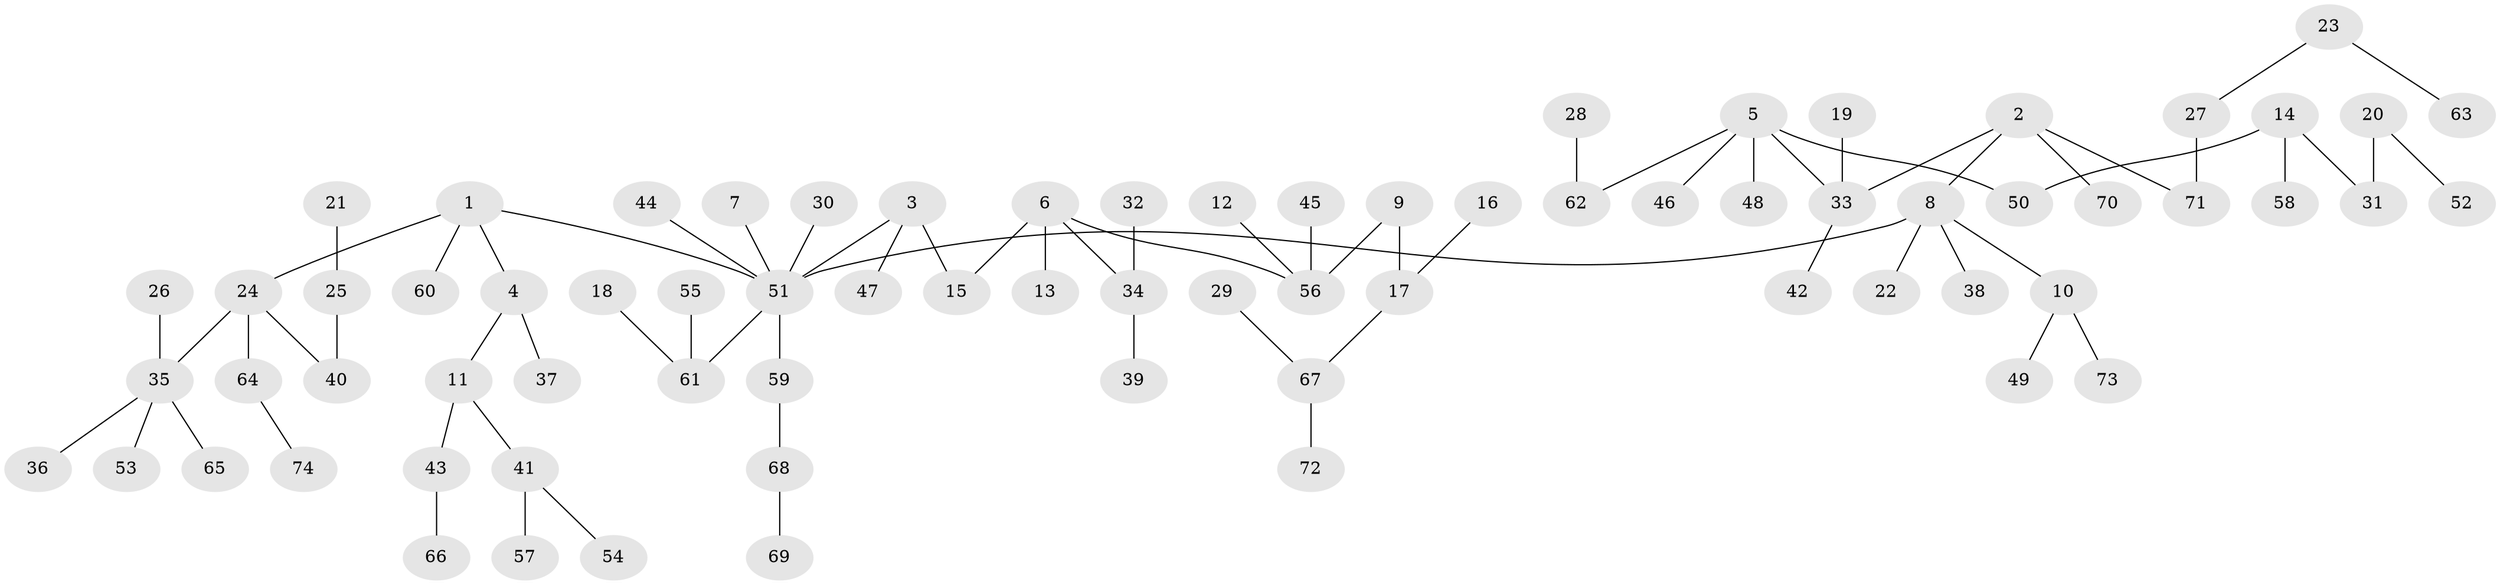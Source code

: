 // original degree distribution, {6: 0.013605442176870748, 10: 0.006802721088435374, 4: 0.061224489795918366, 2: 0.23809523809523808, 3: 0.12244897959183673, 5: 0.047619047619047616, 1: 0.5102040816326531}
// Generated by graph-tools (version 1.1) at 2025/37/03/04/25 23:37:29]
// undirected, 74 vertices, 73 edges
graph export_dot {
  node [color=gray90,style=filled];
  1;
  2;
  3;
  4;
  5;
  6;
  7;
  8;
  9;
  10;
  11;
  12;
  13;
  14;
  15;
  16;
  17;
  18;
  19;
  20;
  21;
  22;
  23;
  24;
  25;
  26;
  27;
  28;
  29;
  30;
  31;
  32;
  33;
  34;
  35;
  36;
  37;
  38;
  39;
  40;
  41;
  42;
  43;
  44;
  45;
  46;
  47;
  48;
  49;
  50;
  51;
  52;
  53;
  54;
  55;
  56;
  57;
  58;
  59;
  60;
  61;
  62;
  63;
  64;
  65;
  66;
  67;
  68;
  69;
  70;
  71;
  72;
  73;
  74;
  1 -- 4 [weight=1.0];
  1 -- 24 [weight=1.0];
  1 -- 51 [weight=1.0];
  1 -- 60 [weight=1.0];
  2 -- 8 [weight=1.0];
  2 -- 33 [weight=1.0];
  2 -- 70 [weight=1.0];
  2 -- 71 [weight=1.0];
  3 -- 15 [weight=1.0];
  3 -- 47 [weight=1.0];
  3 -- 51 [weight=1.0];
  4 -- 11 [weight=1.0];
  4 -- 37 [weight=1.0];
  5 -- 33 [weight=1.0];
  5 -- 46 [weight=1.0];
  5 -- 48 [weight=1.0];
  5 -- 50 [weight=1.0];
  5 -- 62 [weight=1.0];
  6 -- 13 [weight=1.0];
  6 -- 15 [weight=1.0];
  6 -- 34 [weight=1.0];
  6 -- 56 [weight=1.0];
  7 -- 51 [weight=1.0];
  8 -- 10 [weight=1.0];
  8 -- 22 [weight=1.0];
  8 -- 38 [weight=1.0];
  8 -- 51 [weight=1.0];
  9 -- 17 [weight=1.0];
  9 -- 56 [weight=1.0];
  10 -- 49 [weight=1.0];
  10 -- 73 [weight=1.0];
  11 -- 41 [weight=1.0];
  11 -- 43 [weight=1.0];
  12 -- 56 [weight=1.0];
  14 -- 31 [weight=1.0];
  14 -- 50 [weight=1.0];
  14 -- 58 [weight=1.0];
  16 -- 17 [weight=1.0];
  17 -- 67 [weight=1.0];
  18 -- 61 [weight=1.0];
  19 -- 33 [weight=1.0];
  20 -- 31 [weight=1.0];
  20 -- 52 [weight=1.0];
  21 -- 25 [weight=1.0];
  23 -- 27 [weight=1.0];
  23 -- 63 [weight=1.0];
  24 -- 35 [weight=1.0];
  24 -- 40 [weight=1.0];
  24 -- 64 [weight=1.0];
  25 -- 40 [weight=1.0];
  26 -- 35 [weight=1.0];
  27 -- 71 [weight=1.0];
  28 -- 62 [weight=1.0];
  29 -- 67 [weight=1.0];
  30 -- 51 [weight=1.0];
  32 -- 34 [weight=1.0];
  33 -- 42 [weight=1.0];
  34 -- 39 [weight=1.0];
  35 -- 36 [weight=1.0];
  35 -- 53 [weight=1.0];
  35 -- 65 [weight=1.0];
  41 -- 54 [weight=1.0];
  41 -- 57 [weight=1.0];
  43 -- 66 [weight=1.0];
  44 -- 51 [weight=1.0];
  45 -- 56 [weight=1.0];
  51 -- 59 [weight=1.0];
  51 -- 61 [weight=1.0];
  55 -- 61 [weight=1.0];
  59 -- 68 [weight=1.0];
  64 -- 74 [weight=1.0];
  67 -- 72 [weight=1.0];
  68 -- 69 [weight=1.0];
}
